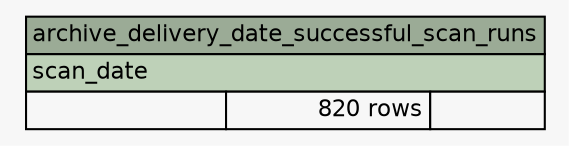 // dot 2.2.1 on Windows 10 10.0
// SchemaSpy rev 590
digraph "archive_delivery_date_successful_scan_runs" {
  graph [
    rankdir="RL"
    bgcolor="#f7f7f7"
    nodesep="0.18"
    ranksep="0.46"
    fontname="Helvetica"
    fontsize="11"
  ];
  node [
    fontname="Helvetica"
    fontsize="11"
    shape="plaintext"
  ];
  edge [
    arrowsize="0.8"
  ];
  "archive_delivery_date_successful_scan_runs" [
    label=<
    <TABLE BORDER="0" CELLBORDER="1" CELLSPACING="0" BGCOLOR="#ffffff">
      <TR><TD COLSPAN="3" BGCOLOR="#9bab96" ALIGN="CENTER">archive_delivery_date_successful_scan_runs</TD></TR>
      <TR><TD PORT="scan_date" COLSPAN="3" BGCOLOR="#bed1b8" ALIGN="LEFT">scan_date</TD></TR>
      <TR><TD ALIGN="LEFT" BGCOLOR="#f7f7f7">  </TD><TD ALIGN="RIGHT" BGCOLOR="#f7f7f7">820 rows</TD><TD ALIGN="RIGHT" BGCOLOR="#f7f7f7">  </TD></TR>
    </TABLE>>
    URL="tables/archive_delivery_date_successful_scan_runs.html"
    tooltip="archive_delivery_date_successful_scan_runs"
  ];
}
